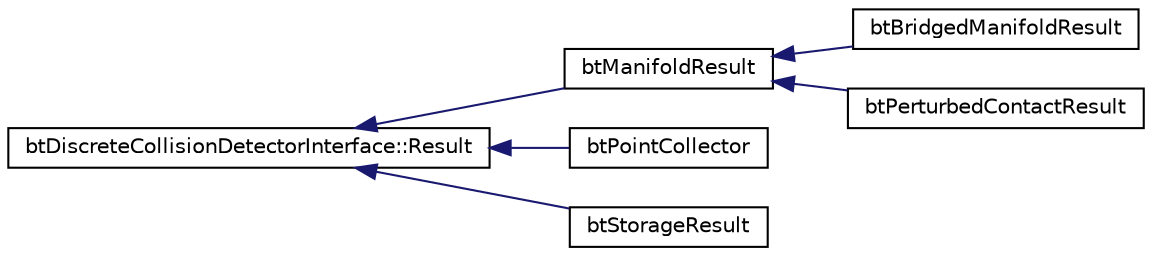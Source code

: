 digraph G
{
  edge [fontname="Helvetica",fontsize="10",labelfontname="Helvetica",labelfontsize="10"];
  node [fontname="Helvetica",fontsize="10",shape=record];
  rankdir=LR;
  Node1 [label="btDiscreteCollisionDetectorInterface::Result",height=0.2,width=0.4,color="black", fillcolor="white", style="filled",URL="$d6/d9c/structbtDiscreteCollisionDetectorInterface_1_1Result.html"];
  Node1 -> Node2 [dir=back,color="midnightblue",fontsize="10",style="solid",fontname="Helvetica"];
  Node2 [label="btManifoldResult",height=0.2,width=0.4,color="black", fillcolor="white", style="filled",URL="$dd/d06/classbtManifoldResult.html",tooltip="btManifoldResult is a helper class to manage contact results."];
  Node2 -> Node3 [dir=back,color="midnightblue",fontsize="10",style="solid",fontname="Helvetica"];
  Node3 [label="btBridgedManifoldResult",height=0.2,width=0.4,color="black", fillcolor="white", style="filled",URL="$d4/db8/structbtBridgedManifoldResult.html"];
  Node2 -> Node4 [dir=back,color="midnightblue",fontsize="10",style="solid",fontname="Helvetica"];
  Node4 [label="btPerturbedContactResult",height=0.2,width=0.4,color="black", fillcolor="white", style="filled",URL="$d9/d1e/structbtPerturbedContactResult.html"];
  Node1 -> Node5 [dir=back,color="midnightblue",fontsize="10",style="solid",fontname="Helvetica"];
  Node5 [label="btPointCollector",height=0.2,width=0.4,color="black", fillcolor="white", style="filled",URL="$da/de7/structbtPointCollector.html"];
  Node1 -> Node6 [dir=back,color="midnightblue",fontsize="10",style="solid",fontname="Helvetica"];
  Node6 [label="btStorageResult",height=0.2,width=0.4,color="black", fillcolor="white", style="filled",URL="$dd/dbf/structbtStorageResult.html"];
}
